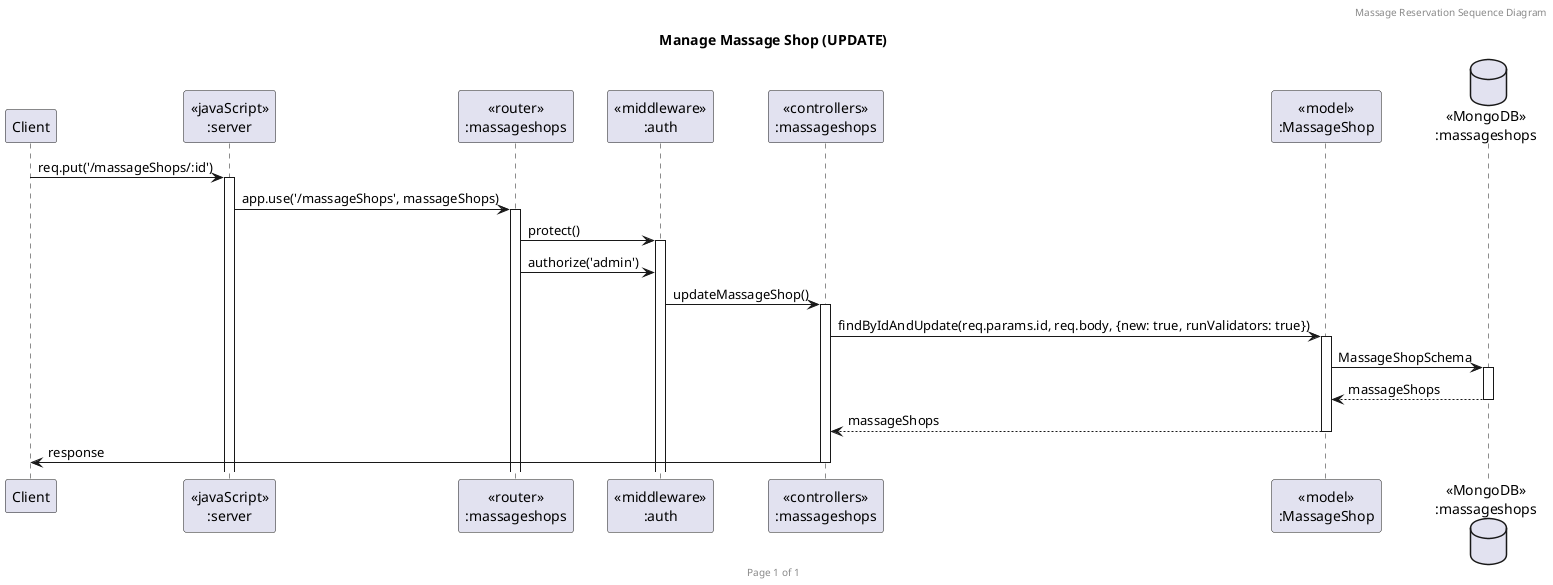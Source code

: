 @startuml Manage Massage Shop (UPDATE)

header Massage Reservation Sequence Diagram
footer Page %page% of %lastpage%
title "Manage Massage Shop (UPDATE)"

participant "Client" as client
participant "<<javaScript>>\n:server" as server
participant "<<router>>\n:massageshops" as routerMassageShops
participant "<<middleware>>\n:auth" as middlewareAuth
participant "<<controllers>>\n:massageshops" as controllersMassageShops
participant "<<model>>\n:MassageShop" as modelMassageShop
database "<<MongoDB>>\n:massageshops" as MassageShopsDatabase

client->server ++:req.put('/massageShops/:id')
server->routerMassageShops ++:app.use('/massageShops', massageShops)
routerMassageShops->middlewareAuth ++:protect()
routerMassageShops->middlewareAuth :authorize('admin')
middlewareAuth -> controllersMassageShops ++:updateMassageShop()
controllersMassageShops->modelMassageShop ++:findByIdAndUpdate(req.params.id, req.body, {new: true, runValidators: true})
modelMassageShop ->MassageShopsDatabase ++: MassageShopSchema
MassageShopsDatabase --> modelMassageShop --: massageShops
controllersMassageShops <-- modelMassageShop --:massageShops
controllersMassageShops->client --:response

@enduml
